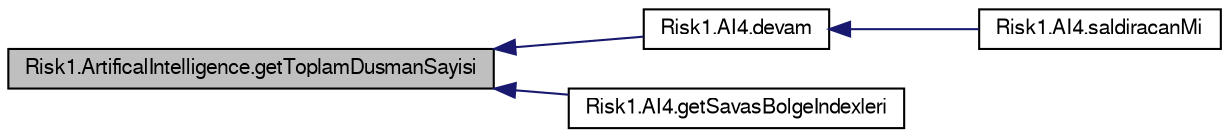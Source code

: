 digraph G
{
  bgcolor="transparent";
  edge [fontname="FreeSans",fontsize="10",labelfontname="FreeSans",labelfontsize="10"];
  node [fontname="FreeSans",fontsize="10",shape=record];
  rankdir="LR";
  Node1 [label="Risk1.ArtificalIntelligence.getToplamDusmanSayisi",height=0.2,width=0.4,color="black", fillcolor="grey75", style="filled" fontcolor="black"];
  Node1 -> Node2 [dir="back",color="midnightblue",fontsize="10",style="solid",fontname="FreeSans"];
  Node2 [label="Risk1.AI4.devam",height=0.2,width=0.4,color="black",URL="$classRisk1_1_1AI4.html#a3652393c6f74add7886cfab61c00b975",tooltip="Kullanıcının hamle yapmaya devam edip etmeyeceğini belirler."];
  Node2 -> Node3 [dir="back",color="midnightblue",fontsize="10",style="solid",fontname="FreeSans"];
  Node3 [label="Risk1.AI4.saldiracanMi",height=0.2,width=0.4,color="black",URL="$classRisk1_1_1AI4.html#a086f1670a1e9423d27c1f49991f4203b",tooltip="Bu metod kullanıcının saldırı yapmak isteyip istemediğini belirler."];
  Node1 -> Node4 [dir="back",color="midnightblue",fontsize="10",style="solid",fontname="FreeSans"];
  Node4 [label="Risk1.AI4.getSavasBolgeIndexleri",height=0.2,width=0.4,color="black",URL="$classRisk1_1_1AI4.html#a10f11e2bddf5dd1a9a18d4c08a42b9c4",tooltip="Bu metod savaş yapılacak bolgelerin indexlerini belirlemek içindir."];
}
